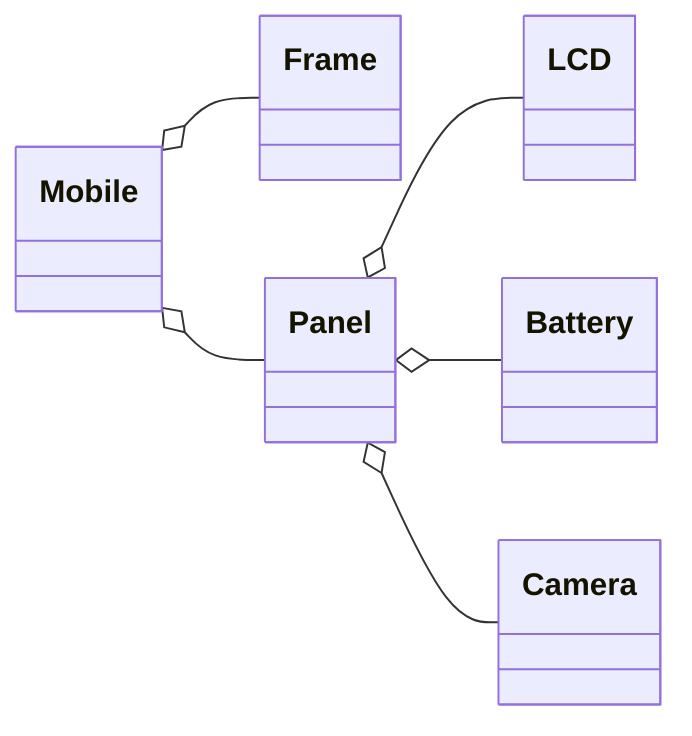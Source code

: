 classDiagram
    direction LR
    Mobile o-- Frame
    Mobile o-- Panel
    Panel o-- LCD
    Panel o-- Battery
    Panel o-- Camera